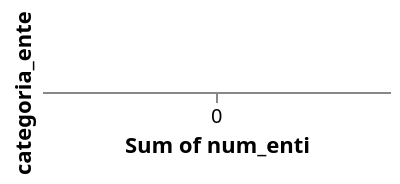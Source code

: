 {
  "$schema": "https://vega.github.io/schema/vega-lite/v5.json",
  "data": {
    "name": "myData"
  },
  "height": { "step": 56 },
  "width": "container",
  "encoding": {
    "y": {
      "field": "categoria_ente",
      "sort": { "field": "num_enti", "order": "descending", "op": "sum" },
      "scale": { "padding": 0 },
      "axis": {
        "domain": false,
        "labelAlign": "left",
        "labelLimit": 0,
        "labelOffset": -20,
        "labelPadding": 0,
        "ticks": false
      }
    }
  },
  "layer": [
    {
      "mark": { "type": "bar", "height": 19 },
      "encoding": {
        "x": {
          "field": "num_enti",
          "type": "quantitative",
          "aggregate": "sum",
          "axis": { "format": "~s", "gridDash": [21, 35], "gridDashOffset": 38 }
        }
      }
    },
    {
      "mark": { "type": "bar", "tooltip": true, "color": "transparent" },
      "encoding": {
        "tooltip": [
          { "field": "categoria_ente", "title": "Ente" },
          {
            "field": "num_enti",
            "aggregate": "sum",
            "title": "Totale enti attivi",
            "format": ",d"
          }
        ]
      }
    },
    {
      "mark": {
        "type": "text",
        "align": "left",
        "baseline": "middle",
        "dx": 2,
        "dy": 0
      },
      "encoding": {
        "x": {
          "field": "num_enti",
          "type": "quantitative",
          "aggregate": "sum"
        },
        "text": {
          "field": "num_enti",
          "type": "quantitative",
          "aggregate": "sum",
          "format": ",d"
        }
      }
    }
  ]
}
